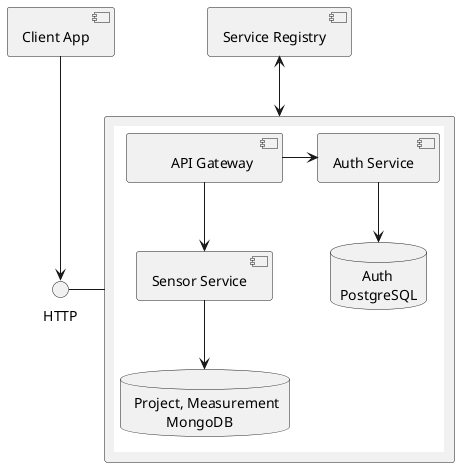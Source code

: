 @startuml
skinparam monochrome true
component "Client App" as app
component "Service Registry" as serviceRegistry

rectangle microservices [{{
    component "Sensor Service" as sensors
    component "Auth Service" as auth
    component "\tAPI Gateway\t" as gateway
    database " Project, Measurement\n          MongoDB" as sensorsDB
    database "      Auth\nPostgreSQL" as authDB
    sensors-d->sensorsDB
    auth-d->authDB
    gateway-r->auth
    gateway-d->sensors
}}]

app-d->HTTP
HTTP-r-microservices
serviceRegistry<-->microservices

@enduml
